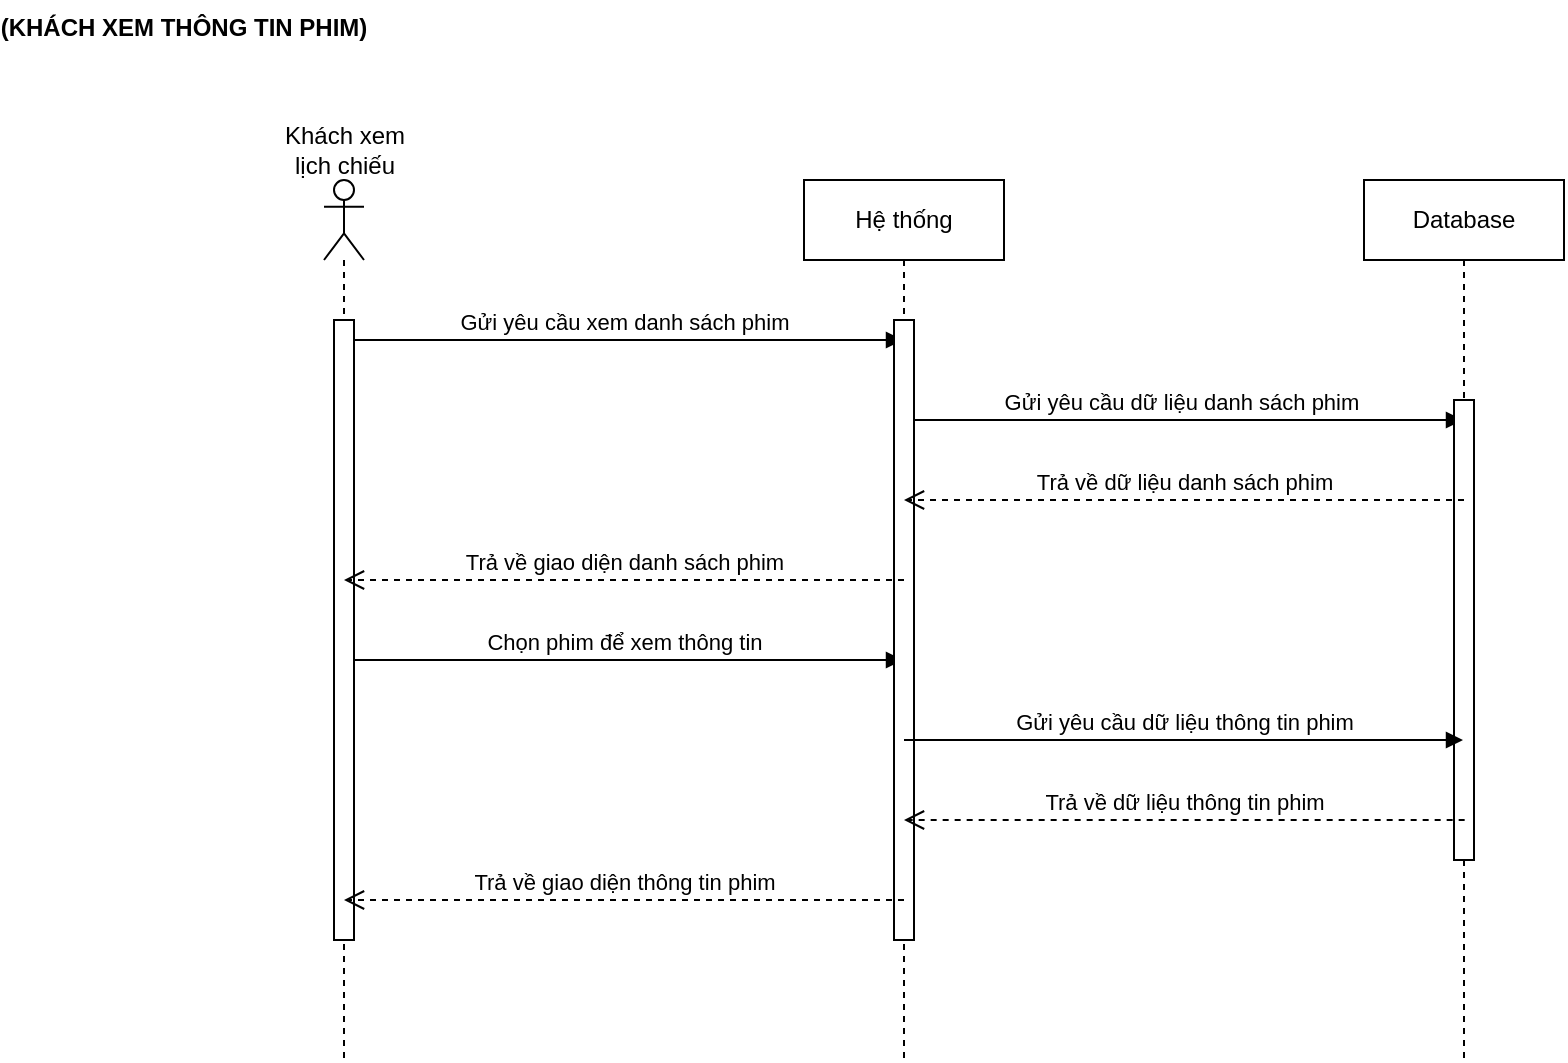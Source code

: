 <mxfile version="13.8.2" type="onedrive"><diagram id="UwZ2g5ojYOJFI7yVt9XO" name="Page-1"><mxGraphModel dx="865" dy="463" grid="1" gridSize="10" guides="1" tooltips="1" connect="1" arrows="1" fold="1" page="1" pageScale="1" pageWidth="850" pageHeight="1100" math="0" shadow="0"><root><mxCell id="0"/><mxCell id="1" parent="0"/><mxCell id="06vhVU5y0i5gOPiee7I_-5" value="" style="shape=umlLifeline;participant=umlActor;perimeter=lifelinePerimeter;whiteSpace=wrap;html=1;container=1;collapsible=0;recursiveResize=0;verticalAlign=top;spacingTop=36;outlineConnect=0;" parent="1" vertex="1"><mxGeometry x="230" y="160" width="20" height="440" as="geometry"/></mxCell><mxCell id="06vhVU5y0i5gOPiee7I_-11" value="Gửi yêu cầu xem danh sách phim" style="html=1;verticalAlign=bottom;endArrow=block;" parent="06vhVU5y0i5gOPiee7I_-5" edge="1" target="06vhVU5y0i5gOPiee7I_-9"><mxGeometry width="80" relative="1" as="geometry"><mxPoint x="10" y="80" as="sourcePoint"/><mxPoint x="210" y="80" as="targetPoint"/></mxGeometry></mxCell><mxCell id="Hu0JMhSqJ0cCl_IkLovT-5" value="Chọn phim để xem thông tin" style="html=1;verticalAlign=bottom;endArrow=block;" edge="1" parent="06vhVU5y0i5gOPiee7I_-5" target="06vhVU5y0i5gOPiee7I_-9"><mxGeometry width="80" relative="1" as="geometry"><mxPoint x="10" y="240" as="sourcePoint"/><mxPoint x="90" y="240" as="targetPoint"/></mxGeometry></mxCell><mxCell id="Hu0JMhSqJ0cCl_IkLovT-12" value="&lt;span style=&quot;color: rgba(0 , 0 , 0 , 0) ; font-family: monospace ; font-size: 0px&quot;&gt;%3CmxGraphModel%3E%3Croot%3E%3CmxCell%20id%3D%220%22%2F%3E%3CmxCell%20id%3D%221%22%20parent%3D%220%22%2F%3E%3CmxCell%20id%3D%222%22%20value%3D%22%22%20style%3D%22rounded%3D0%3BwhiteSpace%3Dwrap%3Bhtml%3D1%3B%22%20vertex%3D%221%22%20parent%3D%221%22%3E%3CmxGeometry%20x%3D%22235%22%20y%3D%22230%22%20width%3D%2210%22%20height%3D%22310%22%20as%3D%22geometry%22%2F%3E%3C%2FmxCell%3E%3C%2Froot%3E%3C%2FmxGraphModel%3E&lt;/span&gt;" style="rounded=0;whiteSpace=wrap;html=1;" vertex="1" parent="06vhVU5y0i5gOPiee7I_-5"><mxGeometry x="5" y="70" width="10" height="310" as="geometry"/></mxCell><mxCell id="06vhVU5y0i5gOPiee7I_-6" value="Khách xem &lt;br&gt;lịch chiếu" style="text;html=1;align=center;verticalAlign=middle;resizable=0;points=[];autosize=1;" parent="1" vertex="1"><mxGeometry x="200" y="130" width="80" height="30" as="geometry"/></mxCell><mxCell id="06vhVU5y0i5gOPiee7I_-9" value="Hệ thống" style="shape=umlLifeline;perimeter=lifelinePerimeter;whiteSpace=wrap;html=1;container=1;collapsible=0;recursiveResize=0;outlineConnect=0;" parent="1" vertex="1"><mxGeometry x="470" y="160" width="100" height="440" as="geometry"/></mxCell><mxCell id="Hu0JMhSqJ0cCl_IkLovT-2" value="Gửi yêu cầu dữ liệu danh sách phim&amp;nbsp;" style="html=1;verticalAlign=bottom;endArrow=block;" edge="1" parent="06vhVU5y0i5gOPiee7I_-9" target="06vhVU5y0i5gOPiee7I_-10"><mxGeometry width="80" relative="1" as="geometry"><mxPoint x="50" y="120" as="sourcePoint"/><mxPoint x="130" y="120" as="targetPoint"/></mxGeometry></mxCell><mxCell id="Hu0JMhSqJ0cCl_IkLovT-14" value="" style="rounded=0;whiteSpace=wrap;html=1;" vertex="1" parent="06vhVU5y0i5gOPiee7I_-9"><mxGeometry x="45" y="70" width="10" height="310" as="geometry"/></mxCell><mxCell id="06vhVU5y0i5gOPiee7I_-10" value="Database" style="shape=umlLifeline;perimeter=lifelinePerimeter;whiteSpace=wrap;html=1;container=1;collapsible=0;recursiveResize=0;outlineConnect=0;" parent="1" vertex="1"><mxGeometry x="750" y="160" width="100" height="440" as="geometry"/></mxCell><mxCell id="Hu0JMhSqJ0cCl_IkLovT-15" value="" style="rounded=0;whiteSpace=wrap;html=1;" vertex="1" parent="06vhVU5y0i5gOPiee7I_-10"><mxGeometry x="45" y="110" width="10" height="230" as="geometry"/></mxCell><mxCell id="Hu0JMhSqJ0cCl_IkLovT-3" value="Trả về dữ liệu danh sách phim" style="html=1;verticalAlign=bottom;endArrow=open;dashed=1;endSize=8;" edge="1" parent="1" target="06vhVU5y0i5gOPiee7I_-9"><mxGeometry relative="1" as="geometry"><mxPoint x="800" y="320" as="sourcePoint"/><mxPoint x="720" y="320" as="targetPoint"/></mxGeometry></mxCell><mxCell id="Hu0JMhSqJ0cCl_IkLovT-4" value="Trả về giao diện danh sách phim" style="html=1;verticalAlign=bottom;endArrow=open;dashed=1;endSize=8;" edge="1" parent="1" target="06vhVU5y0i5gOPiee7I_-5"><mxGeometry relative="1" as="geometry"><mxPoint x="520" y="360" as="sourcePoint"/><mxPoint x="340" y="360" as="targetPoint"/></mxGeometry></mxCell><mxCell id="Hu0JMhSqJ0cCl_IkLovT-7" value="Gửi yêu cầu dữ liệu thông tin phim" style="html=1;verticalAlign=bottom;endArrow=block;" edge="1" parent="1"><mxGeometry width="80" relative="1" as="geometry"><mxPoint x="520" y="440" as="sourcePoint"/><mxPoint x="799.5" y="440" as="targetPoint"/></mxGeometry></mxCell><mxCell id="Hu0JMhSqJ0cCl_IkLovT-8" value="Trả về dữ liệu thông tin phim" style="html=1;verticalAlign=bottom;endArrow=open;dashed=1;endSize=8;" edge="1" parent="1"><mxGeometry relative="1" as="geometry"><mxPoint x="800.33" y="480" as="sourcePoint"/><mxPoint x="520" y="480" as="targetPoint"/></mxGeometry></mxCell><mxCell id="Hu0JMhSqJ0cCl_IkLovT-10" value="Trả về giao diện thông tin phim" style="html=1;verticalAlign=bottom;endArrow=open;dashed=1;endSize=8;" edge="1" parent="1" target="06vhVU5y0i5gOPiee7I_-5"><mxGeometry relative="1" as="geometry"><mxPoint x="520" y="520" as="sourcePoint"/><mxPoint x="290" y="520" as="targetPoint"/></mxGeometry></mxCell><mxCell id="Hu0JMhSqJ0cCl_IkLovT-11" value="(KHÁCH XEM THÔNG TIN PHIM)" style="text;align=center;fontStyle=1;verticalAlign=middle;spacingLeft=3;spacingRight=3;strokeColor=none;rotatable=0;points=[[0,0.5],[1,0.5]];portConstraint=eastwest;" vertex="1" parent="1"><mxGeometry x="120" y="70" width="80" height="26" as="geometry"/></mxCell></root></mxGraphModel></diagram></mxfile>
